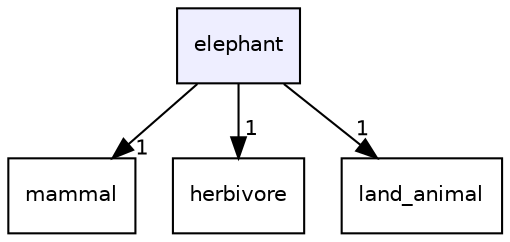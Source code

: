 digraph "elephant" {
  compound=true
  node [ fontsize="10", fontname="Helvetica"];
  edge [ labelfontsize="10", labelfontname="Helvetica"];
  dir_96b8a94fb5c44b9f733729eb2e4069c2 [shape=box, label="elephant", style="filled", fillcolor="#eeeeff", pencolor="black", URL="dir_96b8a94fb5c44b9f733729eb2e4069c2.html"];
  dir_7d9fa14e413bd664dca6d5c8691fddd9 [shape=box label="mammal" URL="dir_7d9fa14e413bd664dca6d5c8691fddd9.html"];
  dir_d4ca59e490dfb2dbec08597c24ba1a3e [shape=box label="herbivore" URL="dir_d4ca59e490dfb2dbec08597c24ba1a3e.html"];
  dir_83a52d803fb4dfb8ef6086e0996b54b1 [shape=box label="land_animal" URL="dir_83a52d803fb4dfb8ef6086e0996b54b1.html"];
  dir_96b8a94fb5c44b9f733729eb2e4069c2->dir_7d9fa14e413bd664dca6d5c8691fddd9 [headlabel="1", labeldistance=1.5 headhref="dir_000014_000031.html"];
  dir_96b8a94fb5c44b9f733729eb2e4069c2->dir_d4ca59e490dfb2dbec08597c24ba1a3e [headlabel="1", labeldistance=1.5 headhref="dir_000014_000022.html"];
  dir_96b8a94fb5c44b9f733729eb2e4069c2->dir_83a52d803fb4dfb8ef6086e0996b54b1 [headlabel="1", labeldistance=1.5 headhref="dir_000014_000026.html"];
}
